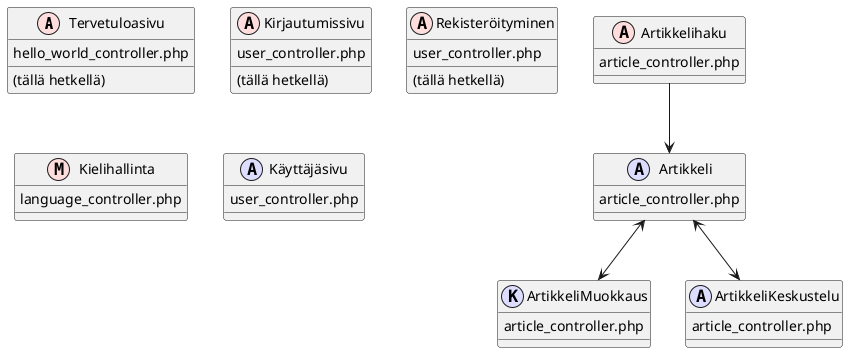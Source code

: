 @startuml



class Tervetuloasivu << (A,#FFDDDD) >> {
    hello_world_controller.php
    (tällä hetkellä)
}

class Kirjautumissivu << (A,#FFDDDD) >> {
    user_controller.php
    (tällä hetkellä)
}

class Rekisteröityminen << (A,#FFDDDD) >> {
    user_controller.php
    (tällä hetkellä)
}

class Artikkelihaku << (A,#FFDDDD)  >> {
    article_controller.php
}

class Artikkeli << (A,#DDDDFF) >> {
    article_controller.php
}
class ArtikkeliMuokkaus  << (K,#DDDDFF) >>  {
    article_controller.php
}
class ArtikkeliKeskustelu  << (A,#DDDDFF) >>  {
    article_controller.php
}
class Kielihallinta  << (M,#FFDDDD) >> {
    language_controller.php
}

class Käyttäjäsivu << (A,#DDDDFF) >> {
    user_controller.php
}

Artikkelihaku --> Artikkeli
Artikkeli <--> ArtikkeliMuokkaus
Artikkeli <--> ArtikkeliKeskustelu

@enduml
